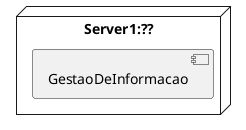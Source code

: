 @startuml


!define RECTANGLE class

node "Server1:??" {
    component GestaoDeInformacao{

    }

}
@enduml
